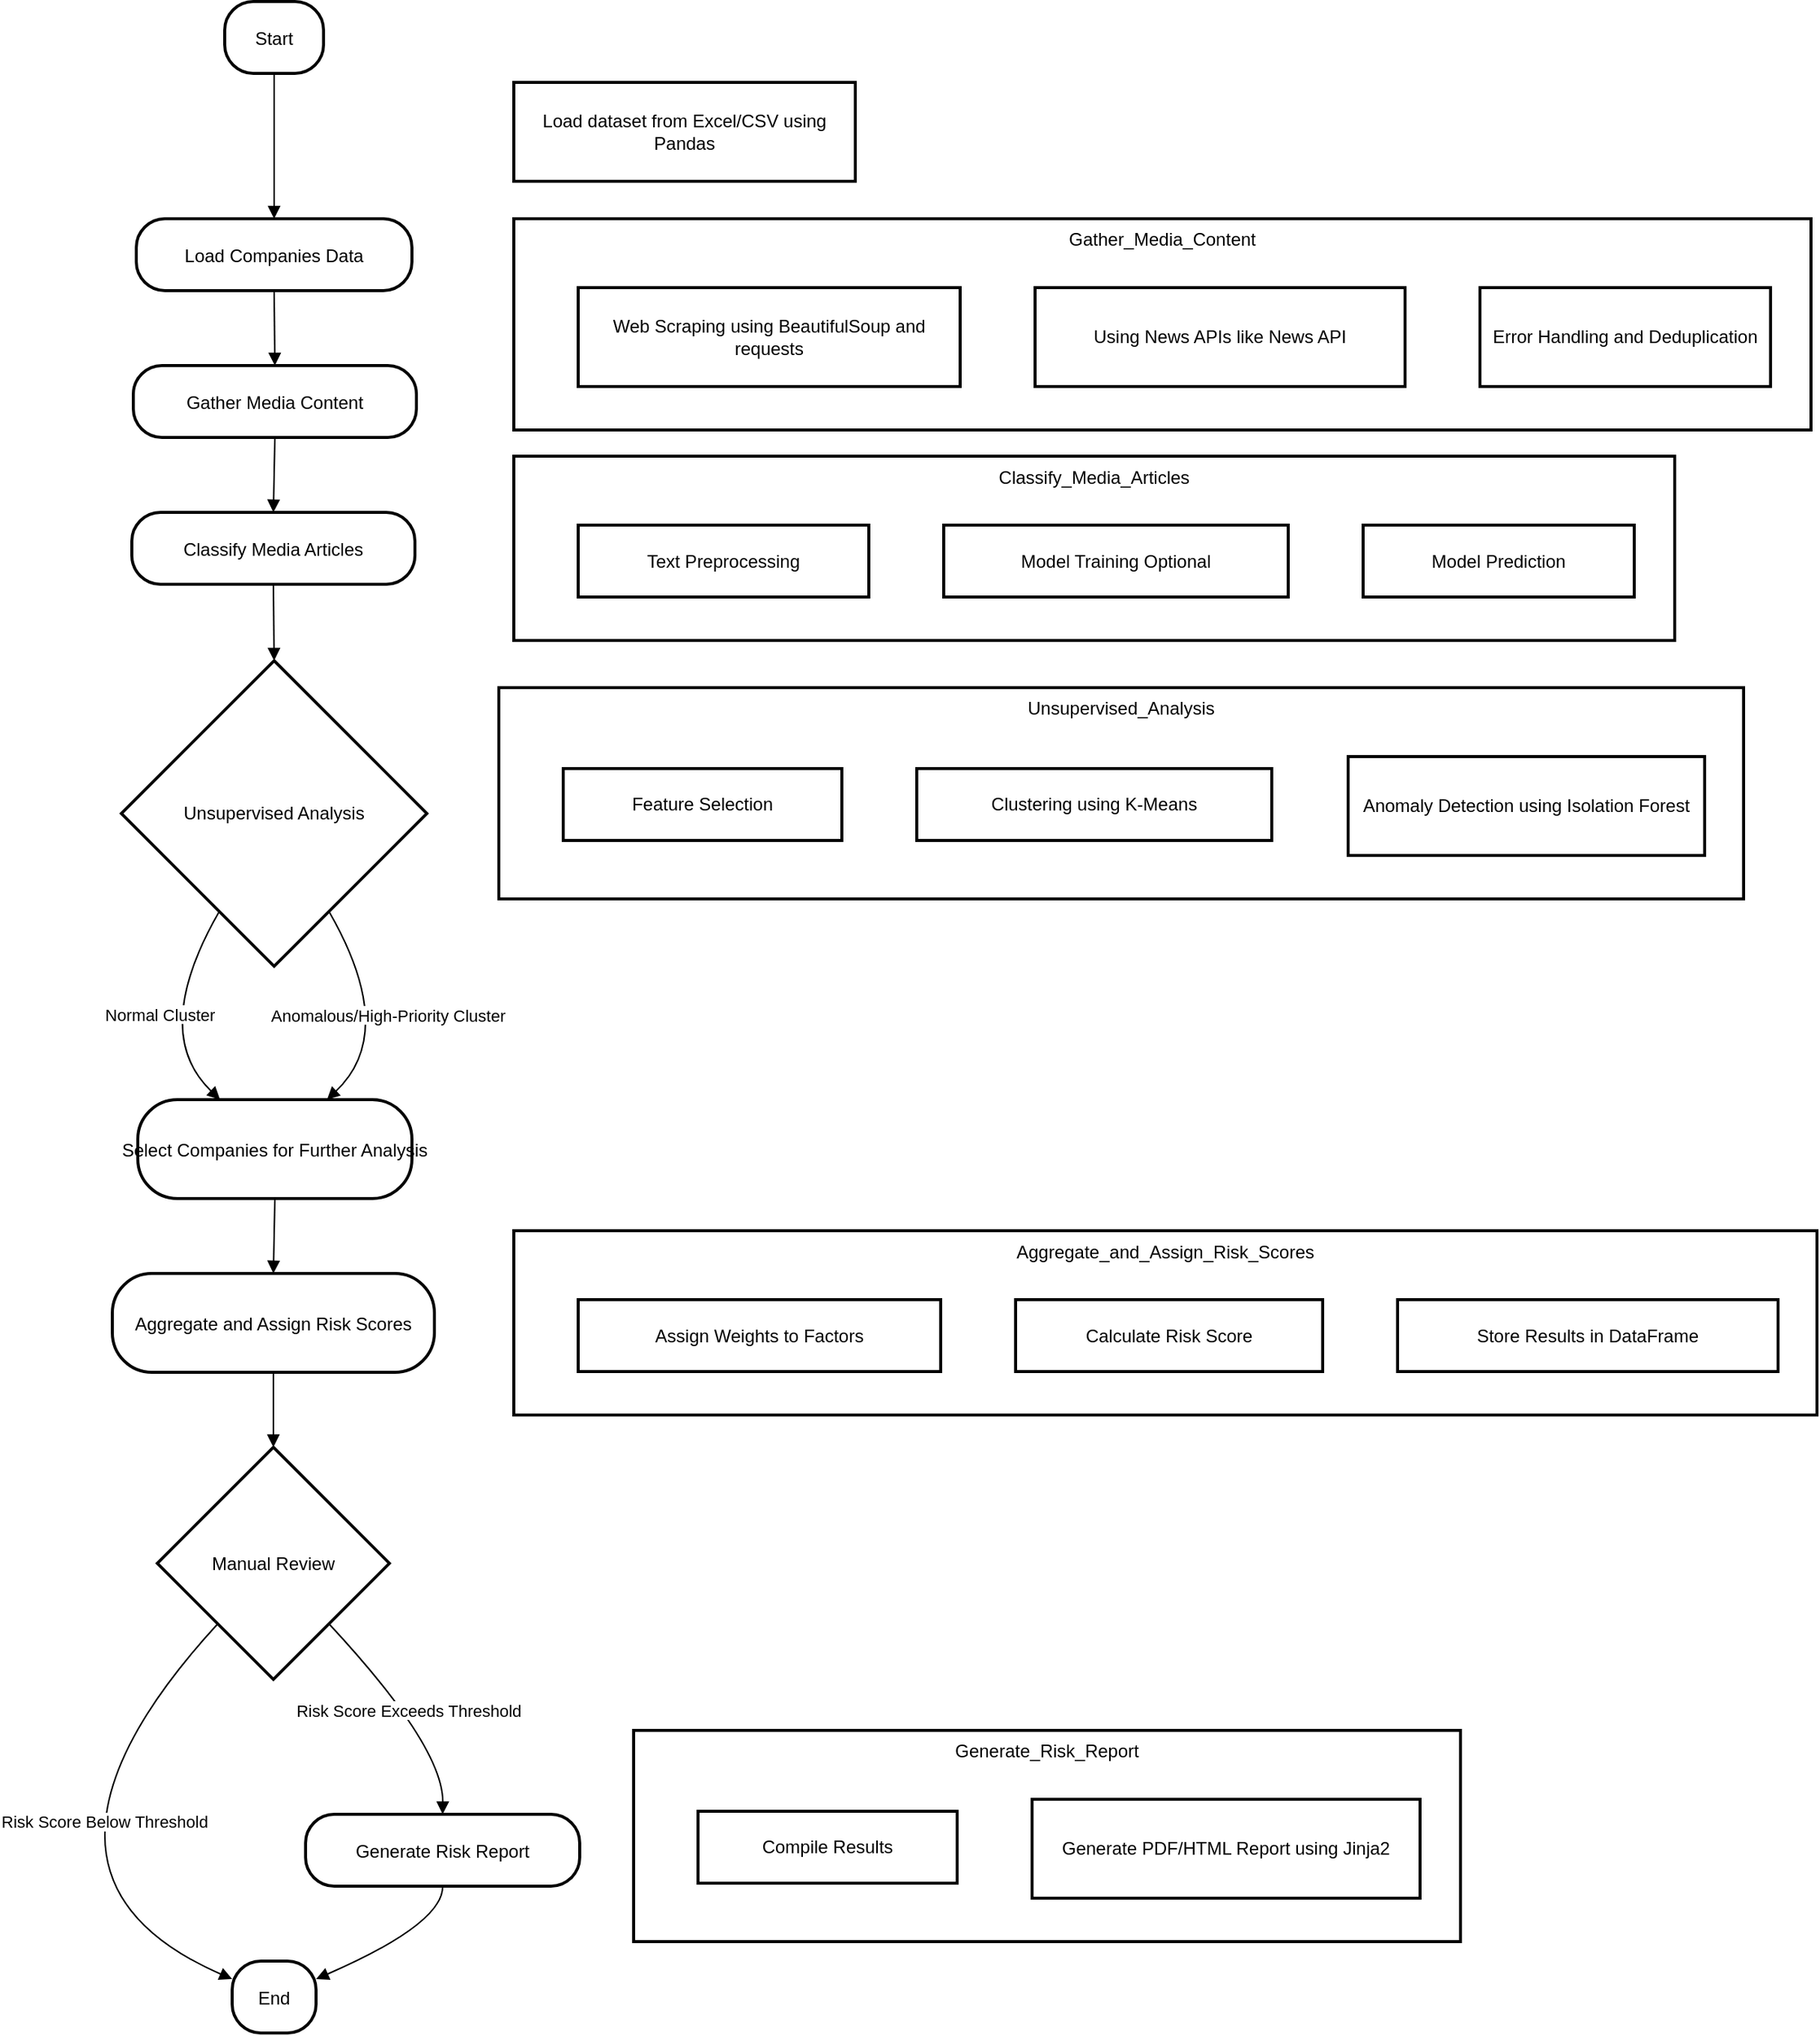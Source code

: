 <mxfile version="24.7.17">
  <diagram name="Страница — 1" id="Lzp19qQ4Za2k63_ZieD9">
    <mxGraphModel grid="1" page="1" gridSize="10" guides="1" tooltips="1" connect="1" arrows="1" fold="1" pageScale="1" pageWidth="1169" pageHeight="1654" math="0" shadow="0">
      <root>
        <mxCell id="0" />
        <mxCell id="1" parent="0" />
        <mxCell id="aDo1W0WQXH34_hfKg9op-1" value="Generate_Risk_Report" style="whiteSpace=wrap;strokeWidth=2;verticalAlign=top;" vertex="1" parent="1">
          <mxGeometry x="5170" y="1210" width="552" height="141" as="geometry" />
        </mxCell>
        <mxCell id="aDo1W0WQXH34_hfKg9op-2" value="Compile Results" style="whiteSpace=wrap;strokeWidth=2;" vertex="1" parent="aDo1W0WQXH34_hfKg9op-1">
          <mxGeometry x="43" y="54" width="173" height="48" as="geometry" />
        </mxCell>
        <mxCell id="aDo1W0WQXH34_hfKg9op-3" value="Generate PDF/HTML Report using Jinja2" style="whiteSpace=wrap;strokeWidth=2;" vertex="1" parent="aDo1W0WQXH34_hfKg9op-1">
          <mxGeometry x="266" y="46" width="259" height="66" as="geometry" />
        </mxCell>
        <mxCell id="aDo1W0WQXH34_hfKg9op-4" value="Aggregate_and_Assign_Risk_Scores" style="whiteSpace=wrap;strokeWidth=2;verticalAlign=top;" vertex="1" parent="1">
          <mxGeometry x="5090" y="876.5" width="870" height="123" as="geometry" />
        </mxCell>
        <mxCell id="aDo1W0WQXH34_hfKg9op-5" value="Assign Weights to Factors" style="whiteSpace=wrap;strokeWidth=2;" vertex="1" parent="aDo1W0WQXH34_hfKg9op-4">
          <mxGeometry x="43" y="46" width="242" height="48" as="geometry" />
        </mxCell>
        <mxCell id="aDo1W0WQXH34_hfKg9op-6" value="Calculate Risk Score" style="whiteSpace=wrap;strokeWidth=2;" vertex="1" parent="aDo1W0WQXH34_hfKg9op-4">
          <mxGeometry x="335" y="46" width="205" height="48" as="geometry" />
        </mxCell>
        <mxCell id="aDo1W0WQXH34_hfKg9op-7" value="Store Results in DataFrame" style="whiteSpace=wrap;strokeWidth=2;" vertex="1" parent="aDo1W0WQXH34_hfKg9op-4">
          <mxGeometry x="590" y="46" width="254" height="48" as="geometry" />
        </mxCell>
        <mxCell id="aDo1W0WQXH34_hfKg9op-8" value="Unsupervised_Analysis" style="whiteSpace=wrap;strokeWidth=2;verticalAlign=top;" vertex="1" parent="1">
          <mxGeometry x="5080" y="514" width="831" height="141" as="geometry" />
        </mxCell>
        <mxCell id="aDo1W0WQXH34_hfKg9op-9" value="Feature Selection" style="whiteSpace=wrap;strokeWidth=2;" vertex="1" parent="aDo1W0WQXH34_hfKg9op-8">
          <mxGeometry x="43" y="54" width="186" height="48" as="geometry" />
        </mxCell>
        <mxCell id="aDo1W0WQXH34_hfKg9op-10" value="Clustering using K-Means" style="whiteSpace=wrap;strokeWidth=2;" vertex="1" parent="aDo1W0WQXH34_hfKg9op-8">
          <mxGeometry x="279" y="54" width="237" height="48" as="geometry" />
        </mxCell>
        <mxCell id="aDo1W0WQXH34_hfKg9op-11" value="Anomaly Detection using Isolation Forest" style="whiteSpace=wrap;strokeWidth=2;" vertex="1" parent="aDo1W0WQXH34_hfKg9op-8">
          <mxGeometry x="567" y="46" width="238" height="66" as="geometry" />
        </mxCell>
        <mxCell id="aDo1W0WQXH34_hfKg9op-12" value="Classify_Media_Articles" style="whiteSpace=wrap;strokeWidth=2;verticalAlign=top;" vertex="1" parent="1">
          <mxGeometry x="5090" y="359.5" width="775" height="123" as="geometry" />
        </mxCell>
        <mxCell id="aDo1W0WQXH34_hfKg9op-13" value="Text Preprocessing" style="whiteSpace=wrap;strokeWidth=2;" vertex="1" parent="aDo1W0WQXH34_hfKg9op-12">
          <mxGeometry x="43" y="46" width="194" height="48" as="geometry" />
        </mxCell>
        <mxCell id="aDo1W0WQXH34_hfKg9op-14" value="Model Training Optional" style="whiteSpace=wrap;strokeWidth=2;" vertex="1" parent="aDo1W0WQXH34_hfKg9op-12">
          <mxGeometry x="287" y="46" width="230" height="48" as="geometry" />
        </mxCell>
        <mxCell id="aDo1W0WQXH34_hfKg9op-15" value="Model Prediction" style="whiteSpace=wrap;strokeWidth=2;" vertex="1" parent="aDo1W0WQXH34_hfKg9op-12">
          <mxGeometry x="567" y="46" width="181" height="48" as="geometry" />
        </mxCell>
        <mxCell id="aDo1W0WQXH34_hfKg9op-16" value="Gather_Media_Content" style="whiteSpace=wrap;strokeWidth=2;verticalAlign=top;" vertex="1" parent="1">
          <mxGeometry x="5090" y="201" width="866" height="141" as="geometry" />
        </mxCell>
        <mxCell id="aDo1W0WQXH34_hfKg9op-17" value="Web Scraping using BeautifulSoup and requests" style="whiteSpace=wrap;strokeWidth=2;" vertex="1" parent="aDo1W0WQXH34_hfKg9op-16">
          <mxGeometry x="43" y="46" width="255" height="66" as="geometry" />
        </mxCell>
        <mxCell id="aDo1W0WQXH34_hfKg9op-18" value="Using News APIs like News API" style="whiteSpace=wrap;strokeWidth=2;" vertex="1" parent="aDo1W0WQXH34_hfKg9op-16">
          <mxGeometry x="348" y="46" width="247" height="66" as="geometry" />
        </mxCell>
        <mxCell id="aDo1W0WQXH34_hfKg9op-19" value="Error Handling and Deduplication" style="whiteSpace=wrap;strokeWidth=2;" vertex="1" parent="aDo1W0WQXH34_hfKg9op-16">
          <mxGeometry x="645" y="46" width="194" height="66" as="geometry" />
        </mxCell>
        <mxCell id="aDo1W0WQXH34_hfKg9op-23" value="Start" style="rounded=1;arcSize=40;strokeWidth=2" vertex="1" parent="1">
          <mxGeometry x="4897" y="56" width="66" height="48" as="geometry" />
        </mxCell>
        <mxCell id="aDo1W0WQXH34_hfKg9op-24" value="Load Companies Data" style="rounded=1;arcSize=40;strokeWidth=2" vertex="1" parent="1">
          <mxGeometry x="4838" y="201" width="184" height="48" as="geometry" />
        </mxCell>
        <mxCell id="aDo1W0WQXH34_hfKg9op-25" value="Gather Media Content" style="rounded=1;arcSize=40;strokeWidth=2" vertex="1" parent="1">
          <mxGeometry x="4836" y="299" width="189" height="48" as="geometry" />
        </mxCell>
        <mxCell id="aDo1W0WQXH34_hfKg9op-26" value="Classify Media Articles" style="rounded=1;arcSize=40;strokeWidth=2" vertex="1" parent="1">
          <mxGeometry x="4835" y="397" width="189" height="48" as="geometry" />
        </mxCell>
        <mxCell id="aDo1W0WQXH34_hfKg9op-27" value="Unsupervised Analysis" style="rhombus;strokeWidth=2;whiteSpace=wrap;" vertex="1" parent="1">
          <mxGeometry x="4828" y="496" width="204" height="204" as="geometry" />
        </mxCell>
        <mxCell id="aDo1W0WQXH34_hfKg9op-28" value="Select Companies for Further Analysis" style="rounded=1;arcSize=40;strokeWidth=2" vertex="1" parent="1">
          <mxGeometry x="4839" y="789" width="183" height="66" as="geometry" />
        </mxCell>
        <mxCell id="aDo1W0WQXH34_hfKg9op-29" value="Aggregate and Assign Risk Scores" style="rounded=1;arcSize=40;strokeWidth=2" vertex="1" parent="1">
          <mxGeometry x="4822" y="905" width="215" height="66" as="geometry" />
        </mxCell>
        <mxCell id="aDo1W0WQXH34_hfKg9op-30" value="Manual Review" style="rhombus;strokeWidth=2;whiteSpace=wrap;" vertex="1" parent="1">
          <mxGeometry x="4852" y="1021" width="155" height="155" as="geometry" />
        </mxCell>
        <mxCell id="aDo1W0WQXH34_hfKg9op-31" value="Generate Risk Report" style="rounded=1;arcSize=40;strokeWidth=2" vertex="1" parent="1">
          <mxGeometry x="4951" y="1266" width="183" height="48" as="geometry" />
        </mxCell>
        <mxCell id="aDo1W0WQXH34_hfKg9op-32" value="End" style="rounded=1;arcSize=40;strokeWidth=2" vertex="1" parent="1">
          <mxGeometry x="4902" y="1364" width="56" height="48" as="geometry" />
        </mxCell>
        <mxCell id="aDo1W0WQXH34_hfKg9op-33" value="" style="curved=1;startArrow=none;endArrow=block;exitX=0.5;exitY=1.01;entryX=0.5;entryY=0;rounded=0;" edge="1" parent="1" source="aDo1W0WQXH34_hfKg9op-23" target="aDo1W0WQXH34_hfKg9op-24">
          <mxGeometry relative="1" as="geometry">
            <Array as="points" />
          </mxGeometry>
        </mxCell>
        <mxCell id="aDo1W0WQXH34_hfKg9op-34" value="" style="curved=1;startArrow=none;endArrow=block;exitX=0.5;exitY=1;entryX=0.5;entryY=0;rounded=0;" edge="1" parent="1" source="aDo1W0WQXH34_hfKg9op-24" target="aDo1W0WQXH34_hfKg9op-25">
          <mxGeometry relative="1" as="geometry">
            <Array as="points" />
          </mxGeometry>
        </mxCell>
        <mxCell id="aDo1W0WQXH34_hfKg9op-35" value="" style="curved=1;startArrow=none;endArrow=block;exitX=0.5;exitY=1.01;entryX=0.5;entryY=0.01;rounded=0;" edge="1" parent="1" source="aDo1W0WQXH34_hfKg9op-25" target="aDo1W0WQXH34_hfKg9op-26">
          <mxGeometry relative="1" as="geometry">
            <Array as="points" />
          </mxGeometry>
        </mxCell>
        <mxCell id="aDo1W0WQXH34_hfKg9op-36" value="" style="curved=1;startArrow=none;endArrow=block;exitX=0.5;exitY=1.01;entryX=0.5;entryY=0;rounded=0;" edge="1" parent="1" source="aDo1W0WQXH34_hfKg9op-26" target="aDo1W0WQXH34_hfKg9op-27">
          <mxGeometry relative="1" as="geometry">
            <Array as="points" />
          </mxGeometry>
        </mxCell>
        <mxCell id="aDo1W0WQXH34_hfKg9op-37" value="Normal Cluster" style="curved=1;startArrow=none;endArrow=block;exitX=0.22;exitY=1;entryX=0.3;entryY=0;rounded=0;" edge="1" parent="1" source="aDo1W0WQXH34_hfKg9op-27" target="aDo1W0WQXH34_hfKg9op-28">
          <mxGeometry relative="1" as="geometry">
            <Array as="points">
              <mxPoint x="4847" y="744" />
            </Array>
          </mxGeometry>
        </mxCell>
        <mxCell id="aDo1W0WQXH34_hfKg9op-38" value="Anomalous/High-Priority Cluster" style="curved=1;startArrow=none;endArrow=block;exitX=0.78;exitY=1;entryX=0.69;entryY=0;rounded=0;" edge="1" parent="1" source="aDo1W0WQXH34_hfKg9op-27" target="aDo1W0WQXH34_hfKg9op-28">
          <mxGeometry relative="1" as="geometry">
            <Array as="points">
              <mxPoint x="5013" y="744" />
            </Array>
          </mxGeometry>
        </mxCell>
        <mxCell id="aDo1W0WQXH34_hfKg9op-39" value="" style="curved=1;startArrow=none;endArrow=block;exitX=0.5;exitY=1;entryX=0.5;entryY=0;rounded=0;" edge="1" parent="1" source="aDo1W0WQXH34_hfKg9op-28" target="aDo1W0WQXH34_hfKg9op-29">
          <mxGeometry relative="1" as="geometry">
            <Array as="points" />
          </mxGeometry>
        </mxCell>
        <mxCell id="aDo1W0WQXH34_hfKg9op-40" value="" style="curved=1;startArrow=none;endArrow=block;exitX=0.5;exitY=1;entryX=0.5;entryY=0;rounded=0;" edge="1" parent="1" source="aDo1W0WQXH34_hfKg9op-29" target="aDo1W0WQXH34_hfKg9op-30">
          <mxGeometry relative="1" as="geometry">
            <Array as="points" />
          </mxGeometry>
        </mxCell>
        <mxCell id="aDo1W0WQXH34_hfKg9op-41" value="Risk Score Exceeds Threshold" style="curved=1;startArrow=none;endArrow=block;exitX=0.96;exitY=1;entryX=0.5;entryY=-0.01;rounded=0;" edge="1" parent="1" source="aDo1W0WQXH34_hfKg9op-30" target="aDo1W0WQXH34_hfKg9op-31">
          <mxGeometry relative="1" as="geometry">
            <Array as="points">
              <mxPoint x="5043" y="1221" />
            </Array>
          </mxGeometry>
        </mxCell>
        <mxCell id="aDo1W0WQXH34_hfKg9op-42" value="Risk Score Below Threshold" style="curved=1;startArrow=none;endArrow=block;exitX=0.04;exitY=1;entryX=0;entryY=0.25;rounded=0;" edge="1" parent="1" source="aDo1W0WQXH34_hfKg9op-30" target="aDo1W0WQXH34_hfKg9op-32">
          <mxGeometry relative="1" as="geometry">
            <Array as="points">
              <mxPoint x="4817" y="1221" />
              <mxPoint x="4817" y="1339" />
            </Array>
          </mxGeometry>
        </mxCell>
        <mxCell id="aDo1W0WQXH34_hfKg9op-43" value="" style="curved=1;startArrow=none;endArrow=block;exitX=0.5;exitY=1;entryX=1;entryY=0.25;rounded=0;" edge="1" parent="1" source="aDo1W0WQXH34_hfKg9op-31" target="aDo1W0WQXH34_hfKg9op-32">
          <mxGeometry relative="1" as="geometry">
            <Array as="points">
              <mxPoint x="5043" y="1339" />
            </Array>
          </mxGeometry>
        </mxCell>
        <mxCell id="aDo1W0WQXH34_hfKg9op-21" value="Load dataset from Excel/CSV using Pandas" style="whiteSpace=wrap;strokeWidth=2;" vertex="1" parent="1">
          <mxGeometry x="5090" y="110" width="228" height="66" as="geometry" />
        </mxCell>
      </root>
    </mxGraphModel>
  </diagram>
</mxfile>
